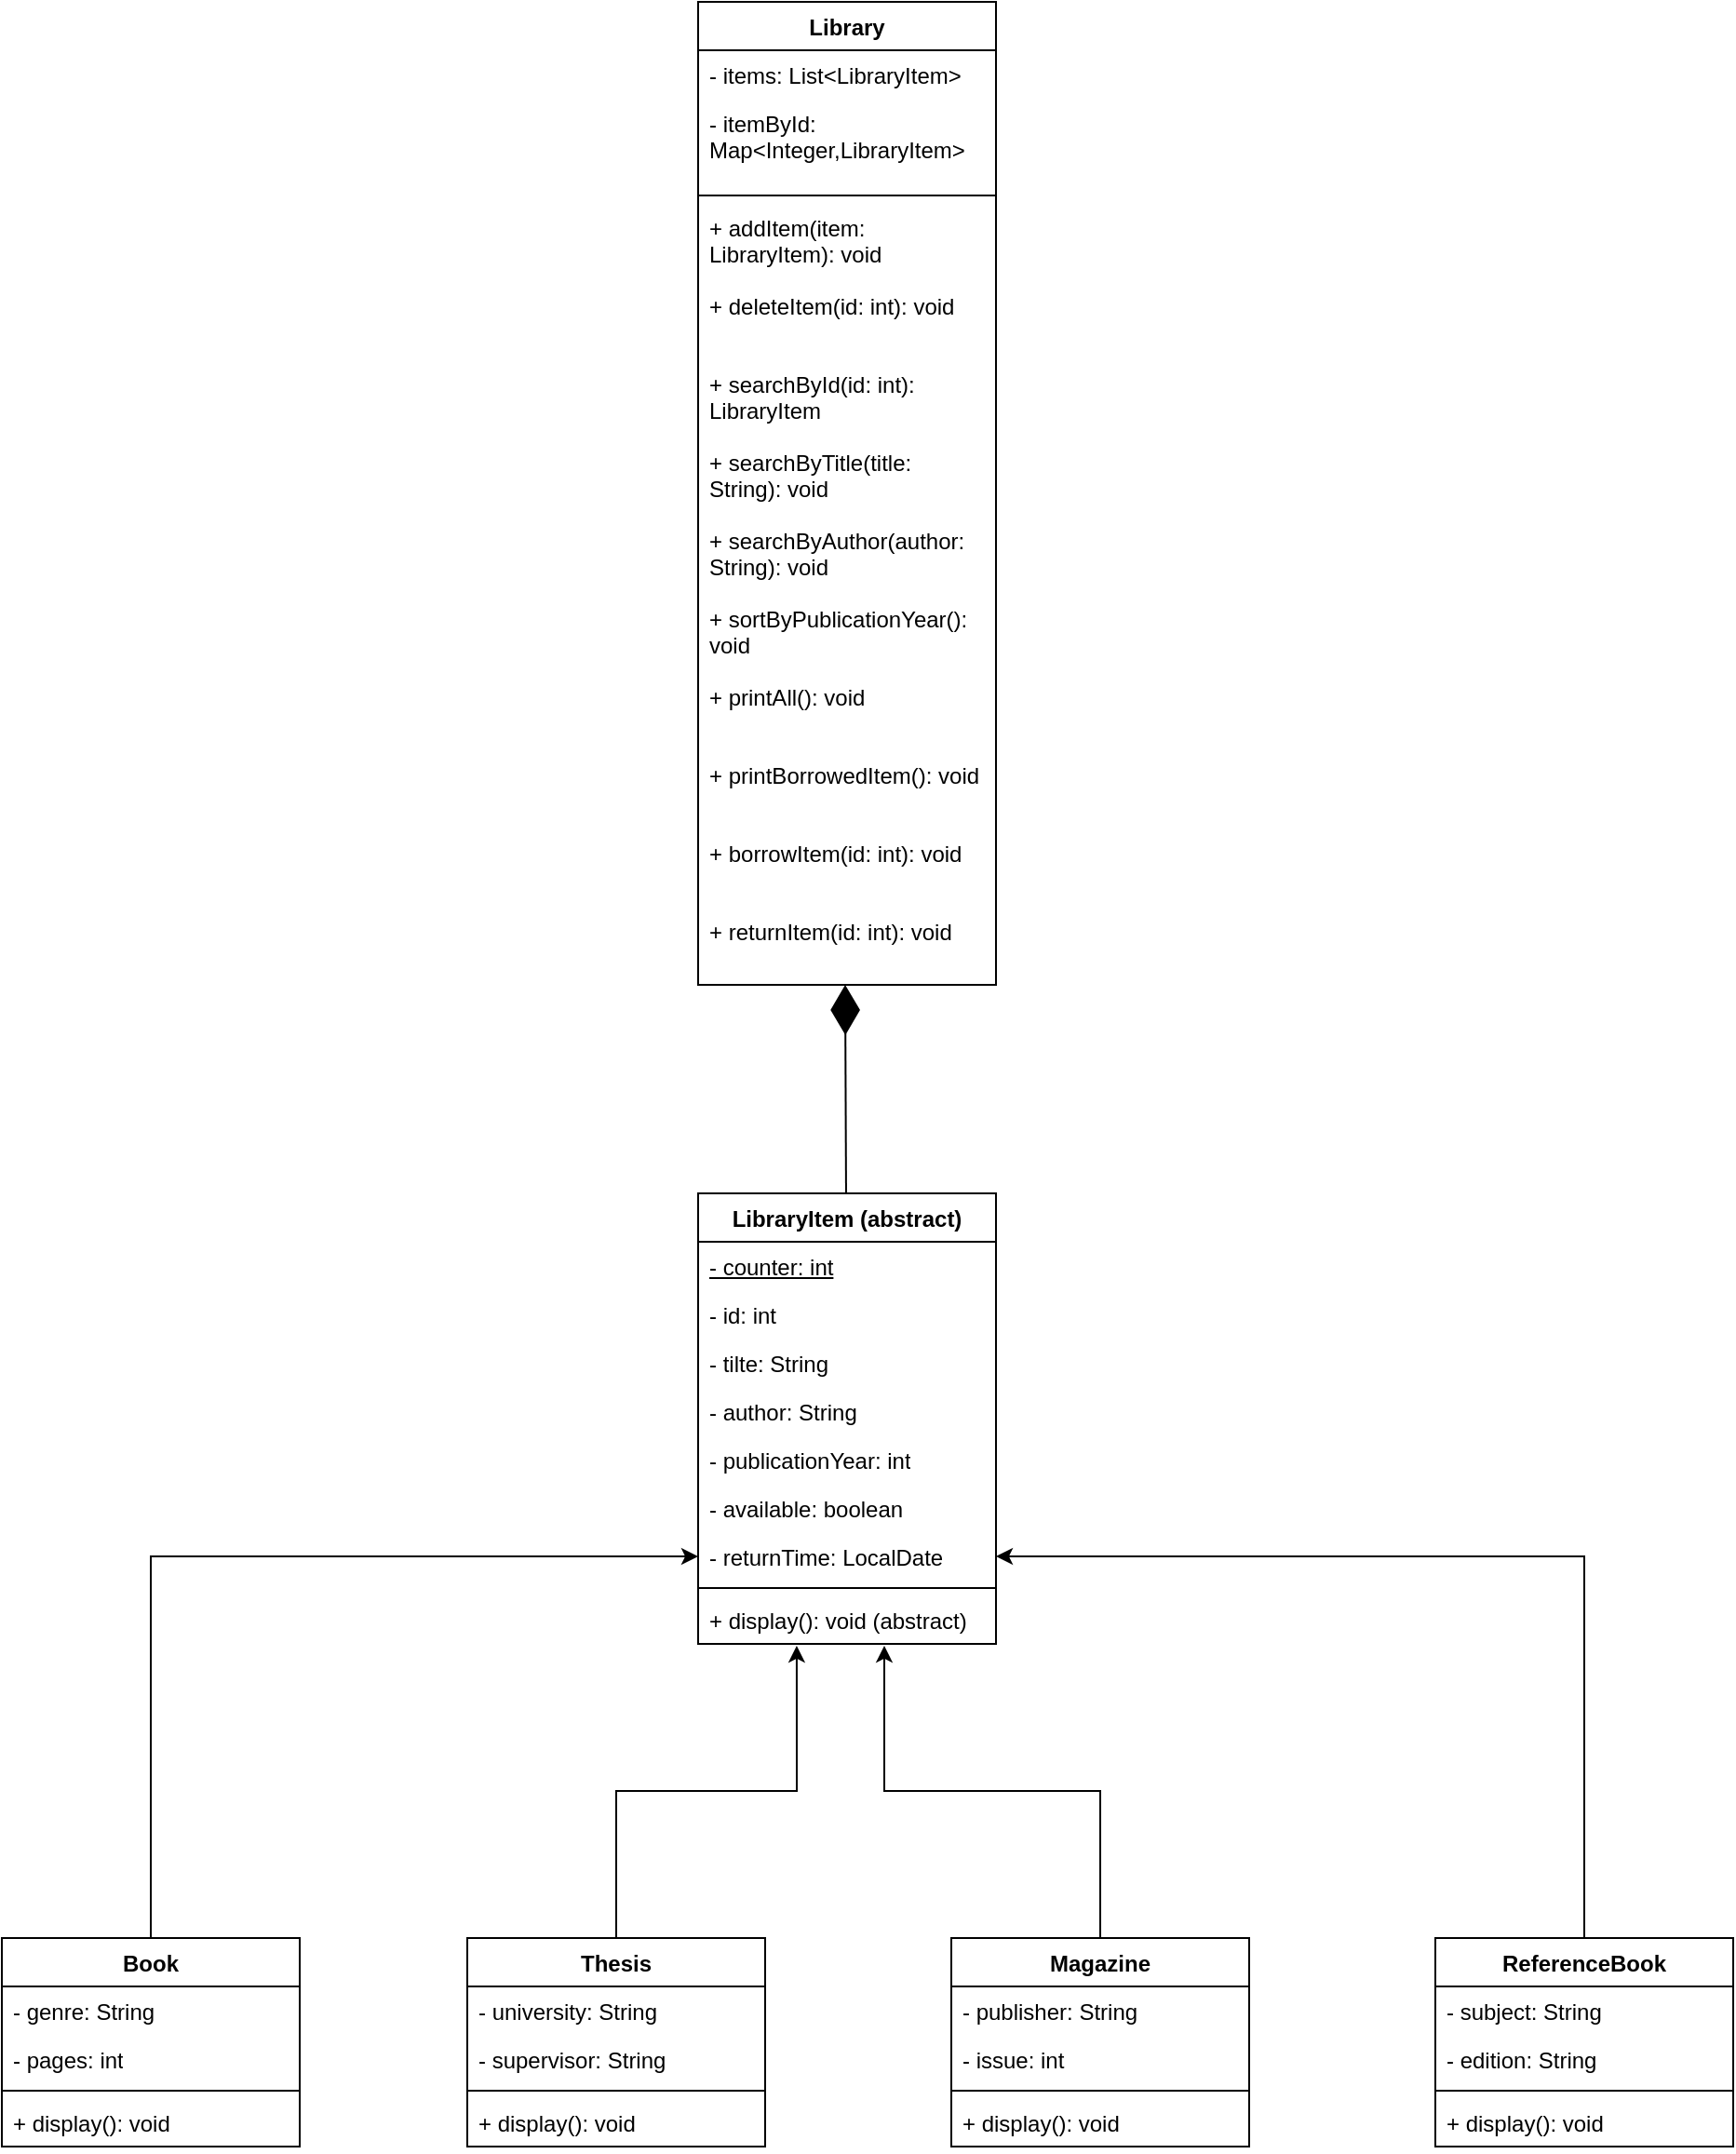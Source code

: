 <mxfile version="28.2.5">
  <diagram name="‫صفحه - 1‬" id="83gNBHawcYCLmkUnXYin">
    <mxGraphModel dx="2253" dy="743" grid="1" gridSize="10" guides="1" tooltips="1" connect="1" arrows="1" fold="1" page="1" pageScale="1" pageWidth="827" pageHeight="1169" math="0" shadow="0">
      <root>
        <mxCell id="0" />
        <mxCell id="1" parent="0" />
        <mxCell id="X_K9CkA4gog6QkuUWWpa-1" value="LibraryItem (abstract)" style="swimlane;fontStyle=1;align=center;verticalAlign=top;childLayout=stackLayout;horizontal=1;startSize=26;horizontalStack=0;resizeParent=1;resizeParentMax=0;resizeLast=0;collapsible=1;marginBottom=0;whiteSpace=wrap;html=1;" vertex="1" parent="1">
          <mxGeometry x="334" y="650" width="160" height="242" as="geometry" />
        </mxCell>
        <mxCell id="X_K9CkA4gog6QkuUWWpa-56" value="" style="endArrow=diamondThin;endFill=1;endSize=24;html=1;rounded=0;" edge="1" parent="X_K9CkA4gog6QkuUWWpa-1" source="X_K9CkA4gog6QkuUWWpa-1">
          <mxGeometry width="160" relative="1" as="geometry">
            <mxPoint x="79" y="78" as="sourcePoint" />
            <mxPoint x="79" y="-112" as="targetPoint" />
          </mxGeometry>
        </mxCell>
        <mxCell id="X_K9CkA4gog6QkuUWWpa-2" value="&lt;u&gt;- counter: int&lt;/u&gt;" style="text;strokeColor=none;fillColor=none;align=left;verticalAlign=top;spacingLeft=4;spacingRight=4;overflow=hidden;rotatable=0;points=[[0,0.5],[1,0.5]];portConstraint=eastwest;whiteSpace=wrap;html=1;" vertex="1" parent="X_K9CkA4gog6QkuUWWpa-1">
          <mxGeometry y="26" width="160" height="26" as="geometry" />
        </mxCell>
        <mxCell id="X_K9CkA4gog6QkuUWWpa-5" value="- id: int" style="text;strokeColor=none;fillColor=none;align=left;verticalAlign=top;spacingLeft=4;spacingRight=4;overflow=hidden;rotatable=0;points=[[0,0.5],[1,0.5]];portConstraint=eastwest;whiteSpace=wrap;html=1;" vertex="1" parent="X_K9CkA4gog6QkuUWWpa-1">
          <mxGeometry y="52" width="160" height="26" as="geometry" />
        </mxCell>
        <mxCell id="X_K9CkA4gog6QkuUWWpa-7" value="- tilte: String" style="text;strokeColor=none;fillColor=none;align=left;verticalAlign=top;spacingLeft=4;spacingRight=4;overflow=hidden;rotatable=0;points=[[0,0.5],[1,0.5]];portConstraint=eastwest;whiteSpace=wrap;html=1;" vertex="1" parent="X_K9CkA4gog6QkuUWWpa-1">
          <mxGeometry y="78" width="160" height="26" as="geometry" />
        </mxCell>
        <mxCell id="X_K9CkA4gog6QkuUWWpa-8" value="- author: String" style="text;strokeColor=none;fillColor=none;align=left;verticalAlign=top;spacingLeft=4;spacingRight=4;overflow=hidden;rotatable=0;points=[[0,0.5],[1,0.5]];portConstraint=eastwest;whiteSpace=wrap;html=1;" vertex="1" parent="X_K9CkA4gog6QkuUWWpa-1">
          <mxGeometry y="104" width="160" height="26" as="geometry" />
        </mxCell>
        <mxCell id="X_K9CkA4gog6QkuUWWpa-9" value="- publicationYear: int" style="text;strokeColor=none;fillColor=none;align=left;verticalAlign=top;spacingLeft=4;spacingRight=4;overflow=hidden;rotatable=0;points=[[0,0.5],[1,0.5]];portConstraint=eastwest;whiteSpace=wrap;html=1;" vertex="1" parent="X_K9CkA4gog6QkuUWWpa-1">
          <mxGeometry y="130" width="160" height="26" as="geometry" />
        </mxCell>
        <mxCell id="X_K9CkA4gog6QkuUWWpa-10" value="- available: boolean" style="text;strokeColor=none;fillColor=none;align=left;verticalAlign=top;spacingLeft=4;spacingRight=4;overflow=hidden;rotatable=0;points=[[0,0.5],[1,0.5]];portConstraint=eastwest;whiteSpace=wrap;html=1;" vertex="1" parent="X_K9CkA4gog6QkuUWWpa-1">
          <mxGeometry y="156" width="160" height="26" as="geometry" />
        </mxCell>
        <mxCell id="X_K9CkA4gog6QkuUWWpa-6" value="- returnTime: LocalDate" style="text;strokeColor=none;fillColor=none;align=left;verticalAlign=top;spacingLeft=4;spacingRight=4;overflow=hidden;rotatable=0;points=[[0,0.5],[1,0.5]];portConstraint=eastwest;whiteSpace=wrap;html=1;" vertex="1" parent="X_K9CkA4gog6QkuUWWpa-1">
          <mxGeometry y="182" width="160" height="26" as="geometry" />
        </mxCell>
        <mxCell id="X_K9CkA4gog6QkuUWWpa-3" value="" style="line;strokeWidth=1;fillColor=none;align=left;verticalAlign=middle;spacingTop=-1;spacingLeft=3;spacingRight=3;rotatable=0;labelPosition=right;points=[];portConstraint=eastwest;strokeColor=inherit;" vertex="1" parent="X_K9CkA4gog6QkuUWWpa-1">
          <mxGeometry y="208" width="160" height="8" as="geometry" />
        </mxCell>
        <mxCell id="X_K9CkA4gog6QkuUWWpa-4" value="+ display(): void (abstract)" style="text;strokeColor=none;fillColor=none;align=left;verticalAlign=top;spacingLeft=4;spacingRight=4;overflow=hidden;rotatable=0;points=[[0,0.5],[1,0.5]];portConstraint=eastwest;whiteSpace=wrap;html=1;" vertex="1" parent="X_K9CkA4gog6QkuUWWpa-1">
          <mxGeometry y="216" width="160" height="26" as="geometry" />
        </mxCell>
        <mxCell id="X_K9CkA4gog6QkuUWWpa-21" style="edgeStyle=orthogonalEdgeStyle;rounded=0;orthogonalLoop=1;jettySize=auto;html=1;exitX=0.5;exitY=0;exitDx=0;exitDy=0;entryX=0;entryY=0.5;entryDx=0;entryDy=0;" edge="1" parent="1" source="X_K9CkA4gog6QkuUWWpa-16" target="X_K9CkA4gog6QkuUWWpa-6">
          <mxGeometry relative="1" as="geometry" />
        </mxCell>
        <mxCell id="X_K9CkA4gog6QkuUWWpa-16" value="Book" style="swimlane;fontStyle=1;align=center;verticalAlign=top;childLayout=stackLayout;horizontal=1;startSize=26;horizontalStack=0;resizeParent=1;resizeParentMax=0;resizeLast=0;collapsible=1;marginBottom=0;whiteSpace=wrap;html=1;" vertex="1" parent="1">
          <mxGeometry x="-40" y="1050" width="160" height="112" as="geometry" />
        </mxCell>
        <mxCell id="X_K9CkA4gog6QkuUWWpa-17" value="- genre: String" style="text;strokeColor=none;fillColor=none;align=left;verticalAlign=top;spacingLeft=4;spacingRight=4;overflow=hidden;rotatable=0;points=[[0,0.5],[1,0.5]];portConstraint=eastwest;whiteSpace=wrap;html=1;" vertex="1" parent="X_K9CkA4gog6QkuUWWpa-16">
          <mxGeometry y="26" width="160" height="26" as="geometry" />
        </mxCell>
        <mxCell id="X_K9CkA4gog6QkuUWWpa-20" value="- pages: int" style="text;strokeColor=none;fillColor=none;align=left;verticalAlign=top;spacingLeft=4;spacingRight=4;overflow=hidden;rotatable=0;points=[[0,0.5],[1,0.5]];portConstraint=eastwest;whiteSpace=wrap;html=1;" vertex="1" parent="X_K9CkA4gog6QkuUWWpa-16">
          <mxGeometry y="52" width="160" height="26" as="geometry" />
        </mxCell>
        <mxCell id="X_K9CkA4gog6QkuUWWpa-18" value="" style="line;strokeWidth=1;fillColor=none;align=left;verticalAlign=middle;spacingTop=-1;spacingLeft=3;spacingRight=3;rotatable=0;labelPosition=right;points=[];portConstraint=eastwest;strokeColor=inherit;" vertex="1" parent="X_K9CkA4gog6QkuUWWpa-16">
          <mxGeometry y="78" width="160" height="8" as="geometry" />
        </mxCell>
        <mxCell id="X_K9CkA4gog6QkuUWWpa-19" value="+ display(): void&amp;nbsp;" style="text;strokeColor=none;fillColor=none;align=left;verticalAlign=top;spacingLeft=4;spacingRight=4;overflow=hidden;rotatable=0;points=[[0,0.5],[1,0.5]];portConstraint=eastwest;whiteSpace=wrap;html=1;" vertex="1" parent="X_K9CkA4gog6QkuUWWpa-16">
          <mxGeometry y="86" width="160" height="26" as="geometry" />
        </mxCell>
        <mxCell id="X_K9CkA4gog6QkuUWWpa-23" value="Thesis" style="swimlane;fontStyle=1;align=center;verticalAlign=top;childLayout=stackLayout;horizontal=1;startSize=26;horizontalStack=0;resizeParent=1;resizeParentMax=0;resizeLast=0;collapsible=1;marginBottom=0;whiteSpace=wrap;html=1;" vertex="1" parent="1">
          <mxGeometry x="210" y="1050" width="160" height="112" as="geometry" />
        </mxCell>
        <mxCell id="X_K9CkA4gog6QkuUWWpa-24" value="- university: String" style="text;strokeColor=none;fillColor=none;align=left;verticalAlign=top;spacingLeft=4;spacingRight=4;overflow=hidden;rotatable=0;points=[[0,0.5],[1,0.5]];portConstraint=eastwest;whiteSpace=wrap;html=1;" vertex="1" parent="X_K9CkA4gog6QkuUWWpa-23">
          <mxGeometry y="26" width="160" height="26" as="geometry" />
        </mxCell>
        <mxCell id="X_K9CkA4gog6QkuUWWpa-25" value="- supervisor: String" style="text;strokeColor=none;fillColor=none;align=left;verticalAlign=top;spacingLeft=4;spacingRight=4;overflow=hidden;rotatable=0;points=[[0,0.5],[1,0.5]];portConstraint=eastwest;whiteSpace=wrap;html=1;" vertex="1" parent="X_K9CkA4gog6QkuUWWpa-23">
          <mxGeometry y="52" width="160" height="26" as="geometry" />
        </mxCell>
        <mxCell id="X_K9CkA4gog6QkuUWWpa-26" value="" style="line;strokeWidth=1;fillColor=none;align=left;verticalAlign=middle;spacingTop=-1;spacingLeft=3;spacingRight=3;rotatable=0;labelPosition=right;points=[];portConstraint=eastwest;strokeColor=inherit;" vertex="1" parent="X_K9CkA4gog6QkuUWWpa-23">
          <mxGeometry y="78" width="160" height="8" as="geometry" />
        </mxCell>
        <mxCell id="X_K9CkA4gog6QkuUWWpa-27" value="+ display(): void&amp;nbsp;" style="text;strokeColor=none;fillColor=none;align=left;verticalAlign=top;spacingLeft=4;spacingRight=4;overflow=hidden;rotatable=0;points=[[0,0.5],[1,0.5]];portConstraint=eastwest;whiteSpace=wrap;html=1;" vertex="1" parent="X_K9CkA4gog6QkuUWWpa-23">
          <mxGeometry y="86" width="160" height="26" as="geometry" />
        </mxCell>
        <mxCell id="X_K9CkA4gog6QkuUWWpa-28" style="edgeStyle=orthogonalEdgeStyle;rounded=0;orthogonalLoop=1;jettySize=auto;html=1;entryX=0.331;entryY=1.038;entryDx=0;entryDy=0;entryPerimeter=0;" edge="1" parent="1" source="X_K9CkA4gog6QkuUWWpa-23" target="X_K9CkA4gog6QkuUWWpa-4">
          <mxGeometry relative="1" as="geometry" />
        </mxCell>
        <mxCell id="X_K9CkA4gog6QkuUWWpa-29" value="Magazine" style="swimlane;fontStyle=1;align=center;verticalAlign=top;childLayout=stackLayout;horizontal=1;startSize=26;horizontalStack=0;resizeParent=1;resizeParentMax=0;resizeLast=0;collapsible=1;marginBottom=0;whiteSpace=wrap;html=1;" vertex="1" parent="1">
          <mxGeometry x="470" y="1050" width="160" height="112" as="geometry" />
        </mxCell>
        <mxCell id="X_K9CkA4gog6QkuUWWpa-30" value="- publisher: String" style="text;strokeColor=none;fillColor=none;align=left;verticalAlign=top;spacingLeft=4;spacingRight=4;overflow=hidden;rotatable=0;points=[[0,0.5],[1,0.5]];portConstraint=eastwest;whiteSpace=wrap;html=1;" vertex="1" parent="X_K9CkA4gog6QkuUWWpa-29">
          <mxGeometry y="26" width="160" height="26" as="geometry" />
        </mxCell>
        <mxCell id="X_K9CkA4gog6QkuUWWpa-31" value="- issue: int" style="text;strokeColor=none;fillColor=none;align=left;verticalAlign=top;spacingLeft=4;spacingRight=4;overflow=hidden;rotatable=0;points=[[0,0.5],[1,0.5]];portConstraint=eastwest;whiteSpace=wrap;html=1;" vertex="1" parent="X_K9CkA4gog6QkuUWWpa-29">
          <mxGeometry y="52" width="160" height="26" as="geometry" />
        </mxCell>
        <mxCell id="X_K9CkA4gog6QkuUWWpa-32" value="" style="line;strokeWidth=1;fillColor=none;align=left;verticalAlign=middle;spacingTop=-1;spacingLeft=3;spacingRight=3;rotatable=0;labelPosition=right;points=[];portConstraint=eastwest;strokeColor=inherit;" vertex="1" parent="X_K9CkA4gog6QkuUWWpa-29">
          <mxGeometry y="78" width="160" height="8" as="geometry" />
        </mxCell>
        <mxCell id="X_K9CkA4gog6QkuUWWpa-33" value="+ display(): void&amp;nbsp;" style="text;strokeColor=none;fillColor=none;align=left;verticalAlign=top;spacingLeft=4;spacingRight=4;overflow=hidden;rotatable=0;points=[[0,0.5],[1,0.5]];portConstraint=eastwest;whiteSpace=wrap;html=1;" vertex="1" parent="X_K9CkA4gog6QkuUWWpa-29">
          <mxGeometry y="86" width="160" height="26" as="geometry" />
        </mxCell>
        <mxCell id="X_K9CkA4gog6QkuUWWpa-34" style="edgeStyle=orthogonalEdgeStyle;rounded=0;orthogonalLoop=1;jettySize=auto;html=1;exitX=0.5;exitY=0;exitDx=0;exitDy=0;entryX=0.625;entryY=1.038;entryDx=0;entryDy=0;entryPerimeter=0;" edge="1" parent="1" source="X_K9CkA4gog6QkuUWWpa-29" target="X_K9CkA4gog6QkuUWWpa-4">
          <mxGeometry relative="1" as="geometry" />
        </mxCell>
        <mxCell id="X_K9CkA4gog6QkuUWWpa-40" style="edgeStyle=orthogonalEdgeStyle;rounded=0;orthogonalLoop=1;jettySize=auto;html=1;exitX=0.5;exitY=0;exitDx=0;exitDy=0;entryX=1;entryY=0.5;entryDx=0;entryDy=0;" edge="1" parent="1" source="X_K9CkA4gog6QkuUWWpa-35" target="X_K9CkA4gog6QkuUWWpa-6">
          <mxGeometry relative="1" as="geometry" />
        </mxCell>
        <mxCell id="X_K9CkA4gog6QkuUWWpa-35" value="ReferenceBook" style="swimlane;fontStyle=1;align=center;verticalAlign=top;childLayout=stackLayout;horizontal=1;startSize=26;horizontalStack=0;resizeParent=1;resizeParentMax=0;resizeLast=0;collapsible=1;marginBottom=0;whiteSpace=wrap;html=1;" vertex="1" parent="1">
          <mxGeometry x="730" y="1050" width="160" height="112" as="geometry" />
        </mxCell>
        <mxCell id="X_K9CkA4gog6QkuUWWpa-36" value="- subject: String" style="text;strokeColor=none;fillColor=none;align=left;verticalAlign=top;spacingLeft=4;spacingRight=4;overflow=hidden;rotatable=0;points=[[0,0.5],[1,0.5]];portConstraint=eastwest;whiteSpace=wrap;html=1;" vertex="1" parent="X_K9CkA4gog6QkuUWWpa-35">
          <mxGeometry y="26" width="160" height="26" as="geometry" />
        </mxCell>
        <mxCell id="X_K9CkA4gog6QkuUWWpa-37" value="- edition: String" style="text;strokeColor=none;fillColor=none;align=left;verticalAlign=top;spacingLeft=4;spacingRight=4;overflow=hidden;rotatable=0;points=[[0,0.5],[1,0.5]];portConstraint=eastwest;whiteSpace=wrap;html=1;" vertex="1" parent="X_K9CkA4gog6QkuUWWpa-35">
          <mxGeometry y="52" width="160" height="26" as="geometry" />
        </mxCell>
        <mxCell id="X_K9CkA4gog6QkuUWWpa-38" value="" style="line;strokeWidth=1;fillColor=none;align=left;verticalAlign=middle;spacingTop=-1;spacingLeft=3;spacingRight=3;rotatable=0;labelPosition=right;points=[];portConstraint=eastwest;strokeColor=inherit;" vertex="1" parent="X_K9CkA4gog6QkuUWWpa-35">
          <mxGeometry y="78" width="160" height="8" as="geometry" />
        </mxCell>
        <mxCell id="X_K9CkA4gog6QkuUWWpa-39" value="+ display(): void&amp;nbsp;" style="text;strokeColor=none;fillColor=none;align=left;verticalAlign=top;spacingLeft=4;spacingRight=4;overflow=hidden;rotatable=0;points=[[0,0.5],[1,0.5]];portConstraint=eastwest;whiteSpace=wrap;html=1;" vertex="1" parent="X_K9CkA4gog6QkuUWWpa-35">
          <mxGeometry y="86" width="160" height="26" as="geometry" />
        </mxCell>
        <mxCell id="X_K9CkA4gog6QkuUWWpa-41" value="Library" style="swimlane;fontStyle=1;align=center;verticalAlign=top;childLayout=stackLayout;horizontal=1;startSize=26;horizontalStack=0;resizeParent=1;resizeParentMax=0;resizeLast=0;collapsible=1;marginBottom=0;whiteSpace=wrap;html=1;" vertex="1" parent="1">
          <mxGeometry x="334" y="10" width="160" height="528" as="geometry" />
        </mxCell>
        <mxCell id="X_K9CkA4gog6QkuUWWpa-42" value="- items: List&amp;lt;LibraryItem&amp;gt;" style="text;strokeColor=none;fillColor=none;align=left;verticalAlign=top;spacingLeft=4;spacingRight=4;overflow=hidden;rotatable=0;points=[[0,0.5],[1,0.5]];portConstraint=eastwest;whiteSpace=wrap;html=1;" vertex="1" parent="X_K9CkA4gog6QkuUWWpa-41">
          <mxGeometry y="26" width="160" height="26" as="geometry" />
        </mxCell>
        <mxCell id="X_K9CkA4gog6QkuUWWpa-45" value="- itemById: Map&amp;lt;Integer,LibraryItem&amp;gt;" style="text;strokeColor=none;fillColor=none;align=left;verticalAlign=top;spacingLeft=4;spacingRight=4;overflow=hidden;rotatable=0;points=[[0,0.5],[1,0.5]];portConstraint=eastwest;whiteSpace=wrap;html=1;" vertex="1" parent="X_K9CkA4gog6QkuUWWpa-41">
          <mxGeometry y="52" width="160" height="48" as="geometry" />
        </mxCell>
        <mxCell id="X_K9CkA4gog6QkuUWWpa-43" value="" style="line;strokeWidth=1;fillColor=none;align=left;verticalAlign=middle;spacingTop=-1;spacingLeft=3;spacingRight=3;rotatable=0;labelPosition=right;points=[];portConstraint=eastwest;strokeColor=inherit;" vertex="1" parent="X_K9CkA4gog6QkuUWWpa-41">
          <mxGeometry y="100" width="160" height="8" as="geometry" />
        </mxCell>
        <mxCell id="X_K9CkA4gog6QkuUWWpa-44" value="+ addItem(item: LibraryItem): void" style="text;strokeColor=none;fillColor=none;align=left;verticalAlign=top;spacingLeft=4;spacingRight=4;overflow=hidden;rotatable=0;points=[[0,0.5],[1,0.5]];portConstraint=eastwest;whiteSpace=wrap;html=1;" vertex="1" parent="X_K9CkA4gog6QkuUWWpa-41">
          <mxGeometry y="108" width="160" height="42" as="geometry" />
        </mxCell>
        <mxCell id="X_K9CkA4gog6QkuUWWpa-46" value="+ deleteItem(id: int): void" style="text;strokeColor=none;fillColor=none;align=left;verticalAlign=top;spacingLeft=4;spacingRight=4;overflow=hidden;rotatable=0;points=[[0,0.5],[1,0.5]];portConstraint=eastwest;whiteSpace=wrap;html=1;" vertex="1" parent="X_K9CkA4gog6QkuUWWpa-41">
          <mxGeometry y="150" width="160" height="42" as="geometry" />
        </mxCell>
        <mxCell id="X_K9CkA4gog6QkuUWWpa-47" value="+ searchById(id: int): LibraryItem" style="text;strokeColor=none;fillColor=none;align=left;verticalAlign=top;spacingLeft=4;spacingRight=4;overflow=hidden;rotatable=0;points=[[0,0.5],[1,0.5]];portConstraint=eastwest;whiteSpace=wrap;html=1;" vertex="1" parent="X_K9CkA4gog6QkuUWWpa-41">
          <mxGeometry y="192" width="160" height="42" as="geometry" />
        </mxCell>
        <mxCell id="X_K9CkA4gog6QkuUWWpa-48" value="+ searchByTitle(title: String): void" style="text;strokeColor=none;fillColor=none;align=left;verticalAlign=top;spacingLeft=4;spacingRight=4;overflow=hidden;rotatable=0;points=[[0,0.5],[1,0.5]];portConstraint=eastwest;whiteSpace=wrap;html=1;" vertex="1" parent="X_K9CkA4gog6QkuUWWpa-41">
          <mxGeometry y="234" width="160" height="42" as="geometry" />
        </mxCell>
        <mxCell id="X_K9CkA4gog6QkuUWWpa-49" value="+ searchByAuthor(author: String): void" style="text;strokeColor=none;fillColor=none;align=left;verticalAlign=top;spacingLeft=4;spacingRight=4;overflow=hidden;rotatable=0;points=[[0,0.5],[1,0.5]];portConstraint=eastwest;whiteSpace=wrap;html=1;" vertex="1" parent="X_K9CkA4gog6QkuUWWpa-41">
          <mxGeometry y="276" width="160" height="42" as="geometry" />
        </mxCell>
        <mxCell id="X_K9CkA4gog6QkuUWWpa-50" value="+ sortByPublicationYear(): void" style="text;strokeColor=none;fillColor=none;align=left;verticalAlign=top;spacingLeft=4;spacingRight=4;overflow=hidden;rotatable=0;points=[[0,0.5],[1,0.5]];portConstraint=eastwest;whiteSpace=wrap;html=1;" vertex="1" parent="X_K9CkA4gog6QkuUWWpa-41">
          <mxGeometry y="318" width="160" height="42" as="geometry" />
        </mxCell>
        <mxCell id="X_K9CkA4gog6QkuUWWpa-51" value="+ printAll(): void" style="text;strokeColor=none;fillColor=none;align=left;verticalAlign=top;spacingLeft=4;spacingRight=4;overflow=hidden;rotatable=0;points=[[0,0.5],[1,0.5]];portConstraint=eastwest;whiteSpace=wrap;html=1;" vertex="1" parent="X_K9CkA4gog6QkuUWWpa-41">
          <mxGeometry y="360" width="160" height="42" as="geometry" />
        </mxCell>
        <mxCell id="X_K9CkA4gog6QkuUWWpa-52" value="+ printBorrowedItem(): void" style="text;strokeColor=none;fillColor=none;align=left;verticalAlign=top;spacingLeft=4;spacingRight=4;overflow=hidden;rotatable=0;points=[[0,0.5],[1,0.5]];portConstraint=eastwest;whiteSpace=wrap;html=1;" vertex="1" parent="X_K9CkA4gog6QkuUWWpa-41">
          <mxGeometry y="402" width="160" height="42" as="geometry" />
        </mxCell>
        <mxCell id="X_K9CkA4gog6QkuUWWpa-53" value="+ borrowItem(id: int): void" style="text;strokeColor=none;fillColor=none;align=left;verticalAlign=top;spacingLeft=4;spacingRight=4;overflow=hidden;rotatable=0;points=[[0,0.5],[1,0.5]];portConstraint=eastwest;whiteSpace=wrap;html=1;" vertex="1" parent="X_K9CkA4gog6QkuUWWpa-41">
          <mxGeometry y="444" width="160" height="42" as="geometry" />
        </mxCell>
        <mxCell id="X_K9CkA4gog6QkuUWWpa-54" value="+ returnItem(id: int): void" style="text;strokeColor=none;fillColor=none;align=left;verticalAlign=top;spacingLeft=4;spacingRight=4;overflow=hidden;rotatable=0;points=[[0,0.5],[1,0.5]];portConstraint=eastwest;whiteSpace=wrap;html=1;" vertex="1" parent="X_K9CkA4gog6QkuUWWpa-41">
          <mxGeometry y="486" width="160" height="42" as="geometry" />
        </mxCell>
      </root>
    </mxGraphModel>
  </diagram>
</mxfile>
